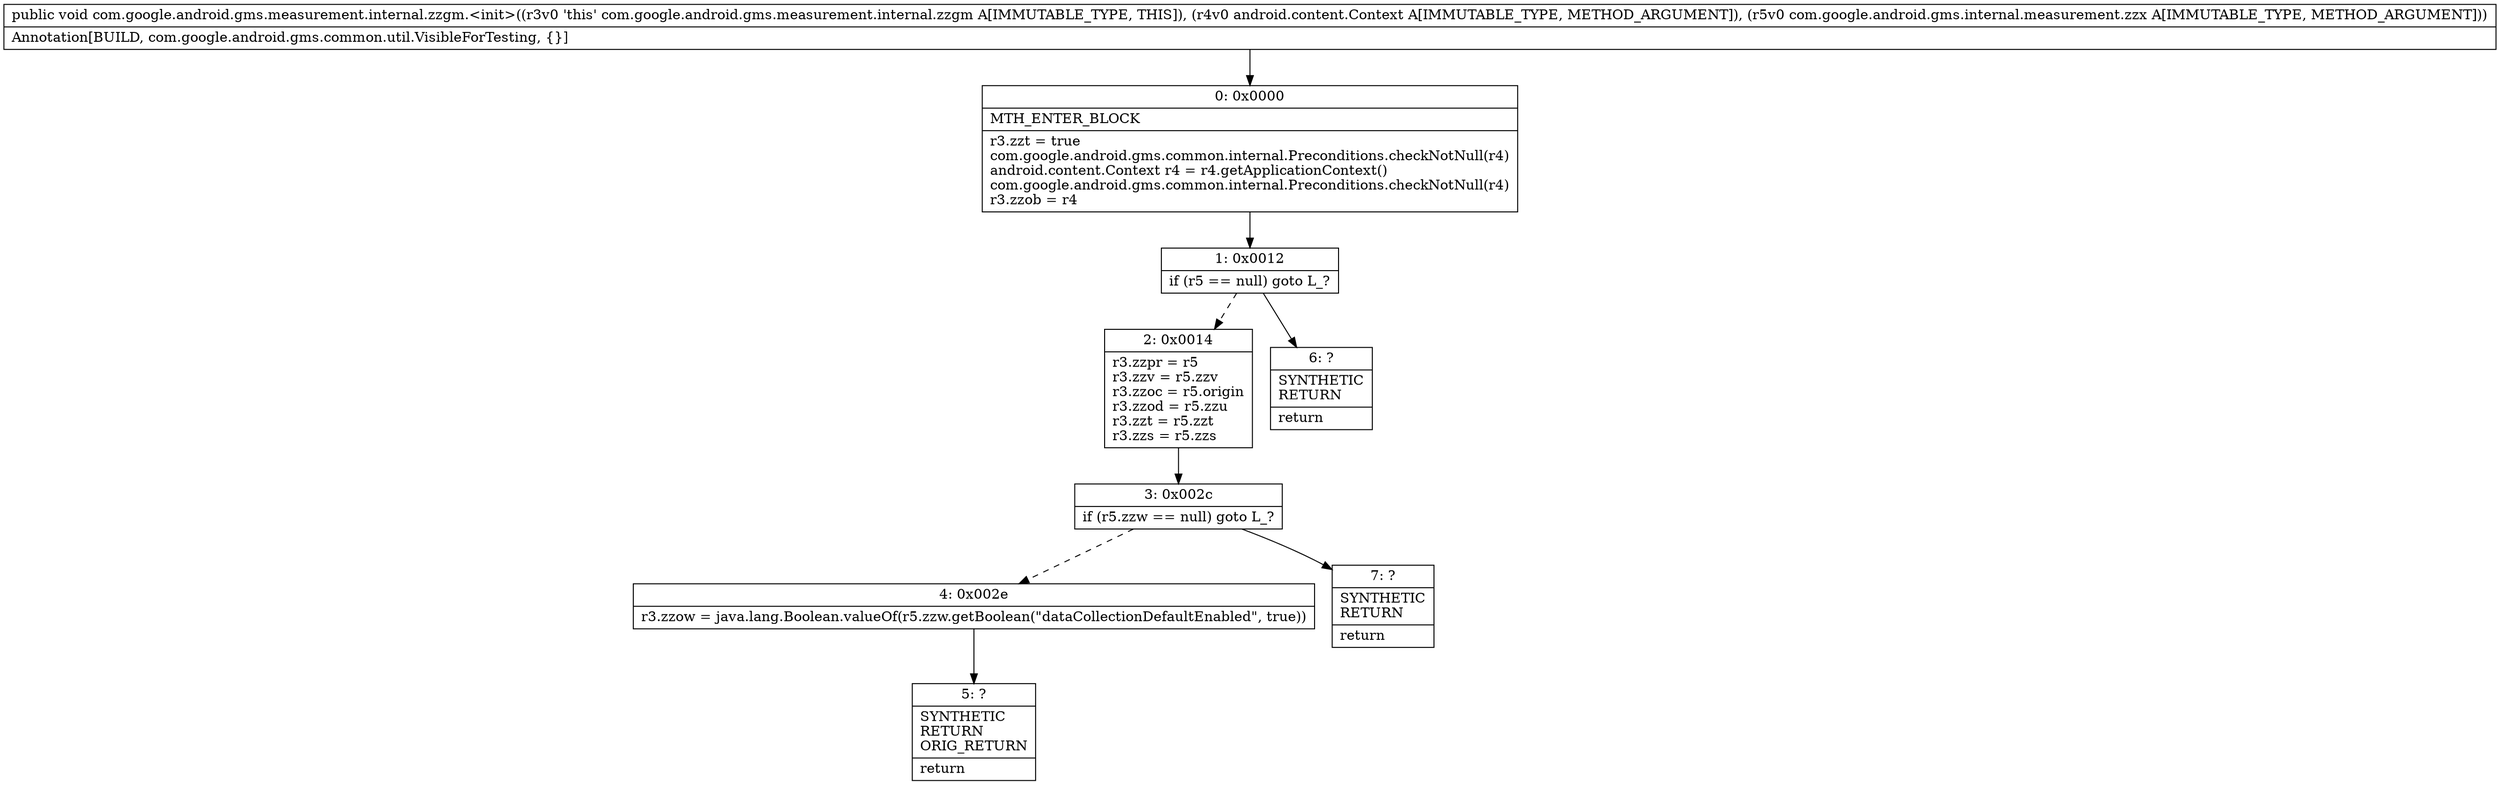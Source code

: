 digraph "CFG forcom.google.android.gms.measurement.internal.zzgm.\<init\>(Landroid\/content\/Context;Lcom\/google\/android\/gms\/internal\/measurement\/zzx;)V" {
Node_0 [shape=record,label="{0\:\ 0x0000|MTH_ENTER_BLOCK\l|r3.zzt = true\lcom.google.android.gms.common.internal.Preconditions.checkNotNull(r4)\landroid.content.Context r4 = r4.getApplicationContext()\lcom.google.android.gms.common.internal.Preconditions.checkNotNull(r4)\lr3.zzob = r4\l}"];
Node_1 [shape=record,label="{1\:\ 0x0012|if (r5 == null) goto L_?\l}"];
Node_2 [shape=record,label="{2\:\ 0x0014|r3.zzpr = r5\lr3.zzv = r5.zzv\lr3.zzoc = r5.origin\lr3.zzod = r5.zzu\lr3.zzt = r5.zzt\lr3.zzs = r5.zzs\l}"];
Node_3 [shape=record,label="{3\:\ 0x002c|if (r5.zzw == null) goto L_?\l}"];
Node_4 [shape=record,label="{4\:\ 0x002e|r3.zzow = java.lang.Boolean.valueOf(r5.zzw.getBoolean(\"dataCollectionDefaultEnabled\", true))\l}"];
Node_5 [shape=record,label="{5\:\ ?|SYNTHETIC\lRETURN\lORIG_RETURN\l|return\l}"];
Node_6 [shape=record,label="{6\:\ ?|SYNTHETIC\lRETURN\l|return\l}"];
Node_7 [shape=record,label="{7\:\ ?|SYNTHETIC\lRETURN\l|return\l}"];
MethodNode[shape=record,label="{public void com.google.android.gms.measurement.internal.zzgm.\<init\>((r3v0 'this' com.google.android.gms.measurement.internal.zzgm A[IMMUTABLE_TYPE, THIS]), (r4v0 android.content.Context A[IMMUTABLE_TYPE, METHOD_ARGUMENT]), (r5v0 com.google.android.gms.internal.measurement.zzx A[IMMUTABLE_TYPE, METHOD_ARGUMENT]))  | Annotation[BUILD, com.google.android.gms.common.util.VisibleForTesting, \{\}]\l}"];
MethodNode -> Node_0;
Node_0 -> Node_1;
Node_1 -> Node_2[style=dashed];
Node_1 -> Node_6;
Node_2 -> Node_3;
Node_3 -> Node_4[style=dashed];
Node_3 -> Node_7;
Node_4 -> Node_5;
}

